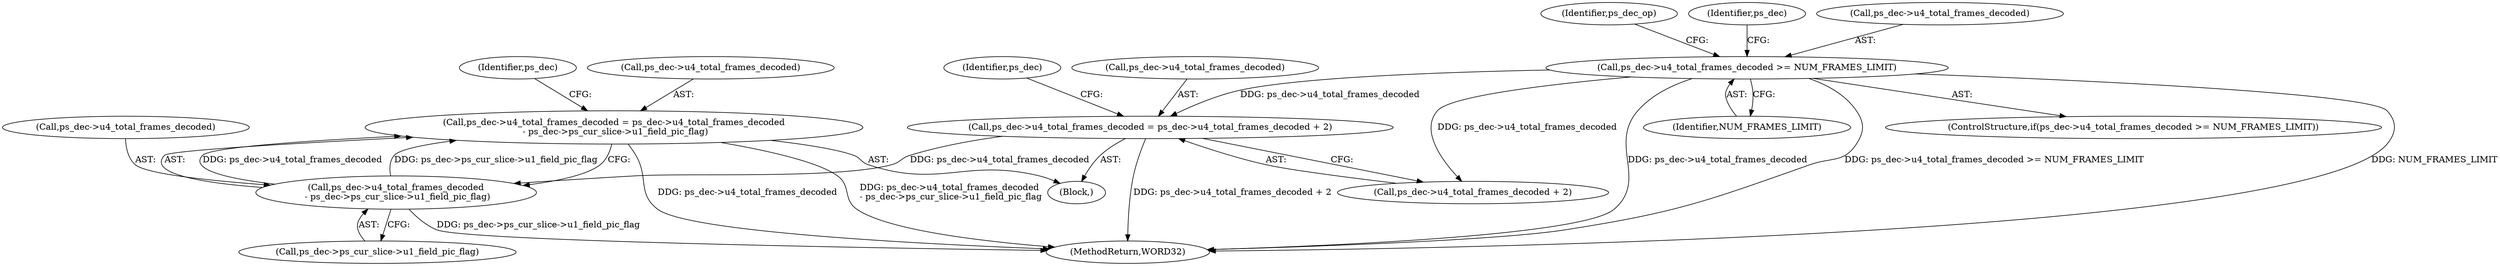 digraph "0_Android_326fe991a4b7971e8aeaf4ac775491dd8abd85bb@integer" {
"1001965" [label="(Call,ps_dec->u4_total_frames_decoded = ps_dec->u4_total_frames_decoded\n - ps_dec->ps_cur_slice->u1_field_pic_flag)"];
"1001969" [label="(Call,ps_dec->u4_total_frames_decoded\n - ps_dec->ps_cur_slice->u1_field_pic_flag)"];
"1001956" [label="(Call,ps_dec->u4_total_frames_decoded = ps_dec->u4_total_frames_decoded + 2)"];
"1000456" [label="(Call,ps_dec->u4_total_frames_decoded >= NUM_FRAMES_LIMIT)"];
"1001969" [label="(Call,ps_dec->u4_total_frames_decoded\n - ps_dec->ps_cur_slice->u1_field_pic_flag)"];
"1000456" [label="(Call,ps_dec->u4_total_frames_decoded >= NUM_FRAMES_LIMIT)"];
"1000464" [label="(Identifier,ps_dec_op)"];
"1001967" [label="(Identifier,ps_dec)"];
"1000460" [label="(Identifier,NUM_FRAMES_LIMIT)"];
"1001981" [label="(Identifier,ps_dec)"];
"1001957" [label="(Call,ps_dec->u4_total_frames_decoded)"];
"1000471" [label="(Identifier,ps_dec)"];
"1001956" [label="(Call,ps_dec->u4_total_frames_decoded = ps_dec->u4_total_frames_decoded + 2)"];
"1001973" [label="(Call,ps_dec->ps_cur_slice->u1_field_pic_flag)"];
"1001960" [label="(Call,ps_dec->u4_total_frames_decoded + 2)"];
"1000455" [label="(ControlStructure,if(ps_dec->u4_total_frames_decoded >= NUM_FRAMES_LIMIT))"];
"1001966" [label="(Call,ps_dec->u4_total_frames_decoded)"];
"1001965" [label="(Call,ps_dec->u4_total_frames_decoded = ps_dec->u4_total_frames_decoded\n - ps_dec->ps_cur_slice->u1_field_pic_flag)"];
"1001970" [label="(Call,ps_dec->u4_total_frames_decoded)"];
"1001821" [label="(Block,)"];
"1002147" [label="(MethodReturn,WORD32)"];
"1000457" [label="(Call,ps_dec->u4_total_frames_decoded)"];
"1001965" -> "1001821"  [label="AST: "];
"1001965" -> "1001969"  [label="CFG: "];
"1001966" -> "1001965"  [label="AST: "];
"1001969" -> "1001965"  [label="AST: "];
"1001981" -> "1001965"  [label="CFG: "];
"1001965" -> "1002147"  [label="DDG: ps_dec->u4_total_frames_decoded"];
"1001965" -> "1002147"  [label="DDG: ps_dec->u4_total_frames_decoded\n - ps_dec->ps_cur_slice->u1_field_pic_flag"];
"1001969" -> "1001965"  [label="DDG: ps_dec->u4_total_frames_decoded"];
"1001969" -> "1001965"  [label="DDG: ps_dec->ps_cur_slice->u1_field_pic_flag"];
"1001969" -> "1001973"  [label="CFG: "];
"1001970" -> "1001969"  [label="AST: "];
"1001973" -> "1001969"  [label="AST: "];
"1001969" -> "1002147"  [label="DDG: ps_dec->ps_cur_slice->u1_field_pic_flag"];
"1001956" -> "1001969"  [label="DDG: ps_dec->u4_total_frames_decoded"];
"1001956" -> "1001821"  [label="AST: "];
"1001956" -> "1001960"  [label="CFG: "];
"1001957" -> "1001956"  [label="AST: "];
"1001960" -> "1001956"  [label="AST: "];
"1001967" -> "1001956"  [label="CFG: "];
"1001956" -> "1002147"  [label="DDG: ps_dec->u4_total_frames_decoded + 2"];
"1000456" -> "1001956"  [label="DDG: ps_dec->u4_total_frames_decoded"];
"1000456" -> "1000455"  [label="AST: "];
"1000456" -> "1000460"  [label="CFG: "];
"1000457" -> "1000456"  [label="AST: "];
"1000460" -> "1000456"  [label="AST: "];
"1000464" -> "1000456"  [label="CFG: "];
"1000471" -> "1000456"  [label="CFG: "];
"1000456" -> "1002147"  [label="DDG: NUM_FRAMES_LIMIT"];
"1000456" -> "1002147"  [label="DDG: ps_dec->u4_total_frames_decoded"];
"1000456" -> "1002147"  [label="DDG: ps_dec->u4_total_frames_decoded >= NUM_FRAMES_LIMIT"];
"1000456" -> "1001960"  [label="DDG: ps_dec->u4_total_frames_decoded"];
}
